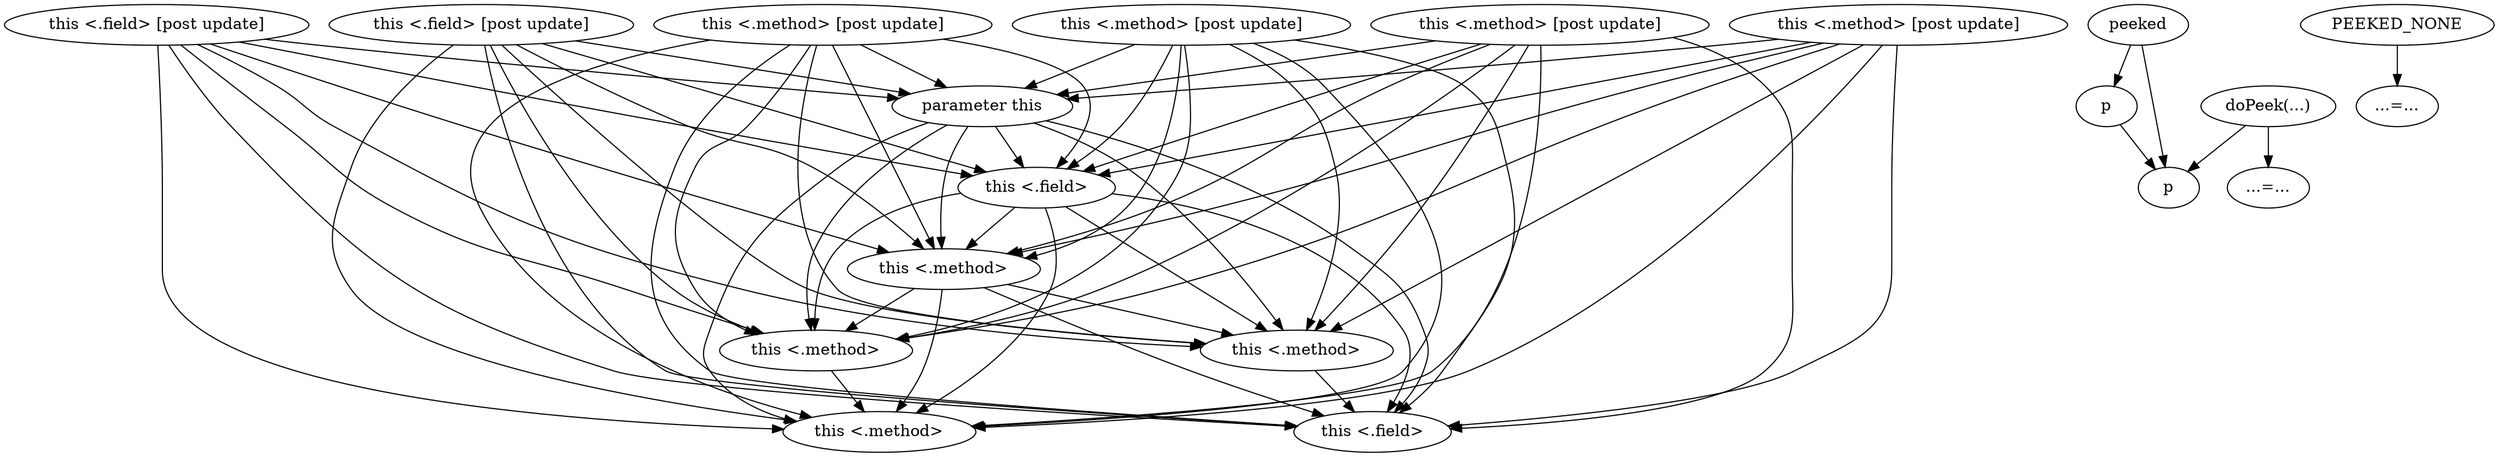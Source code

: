 digraph {
  compound=true;
  0[label="parameter this"; ];
  1[label="this <.field>"; ];
  2[label="this <.field>"; ];
  3[label="this <.method>"; ];
  4[label="this <.method>"; ];
  5[label="this <.method>"; ];
  6[label="this <.method>"; ];
  7[label="this <.field> [post update]"; ];
  8[label="this <.field> [post update]"; ];
  9[label="this <.method> [post update]"; ];
  10[label="this <.method> [post update]"; ];
  11[label="this <.method> [post update]"; ];
  12[label="this <.method> [post update]"; ];
  13[label="peeked"; ];
  14[label="p"; ];
  15[label="p"; ];
  16[label="doPeek(...)"; ];
  17[label="...=..."; ];
  18[label="PEEKED_NONE"; ];
  19[label="...=..."; ];
  0 -> 1[];
  0 -> 2[];
  0 -> 3[];
  0 -> 4[];
  0 -> 5[];
  0 -> 6[];
  1 -> 2[];
  1 -> 3[];
  1 -> 4[];
  1 -> 5[];
  1 -> 6[];
  3 -> 2[];
  3 -> 4[];
  3 -> 5[];
  3 -> 6[];
  4 -> 2[];
  6 -> 5[];
  7 -> 0[];
  7 -> 1[];
  7 -> 2[];
  7 -> 3[];
  7 -> 4[];
  7 -> 5[];
  7 -> 6[];
  8 -> 0[];
  8 -> 1[];
  8 -> 2[];
  8 -> 3[];
  8 -> 4[];
  8 -> 5[];
  8 -> 6[];
  9 -> 0[];
  9 -> 1[];
  9 -> 2[];
  9 -> 3[];
  9 -> 4[];
  9 -> 5[];
  9 -> 6[];
  10 -> 0[];
  10 -> 1[];
  10 -> 2[];
  10 -> 3[];
  10 -> 4[];
  10 -> 5[];
  10 -> 6[];
  11 -> 0[];
  11 -> 1[];
  11 -> 2[];
  11 -> 3[];
  11 -> 4[];
  11 -> 5[];
  11 -> 6[];
  12 -> 0[];
  12 -> 1[];
  12 -> 2[];
  12 -> 3[];
  12 -> 4[];
  12 -> 5[];
  12 -> 6[];
  13 -> 14[];
  13 -> 15[];
  14 -> 15[];
  16 -> 17[];
  16 -> 15[];
  18 -> 19[];
}

